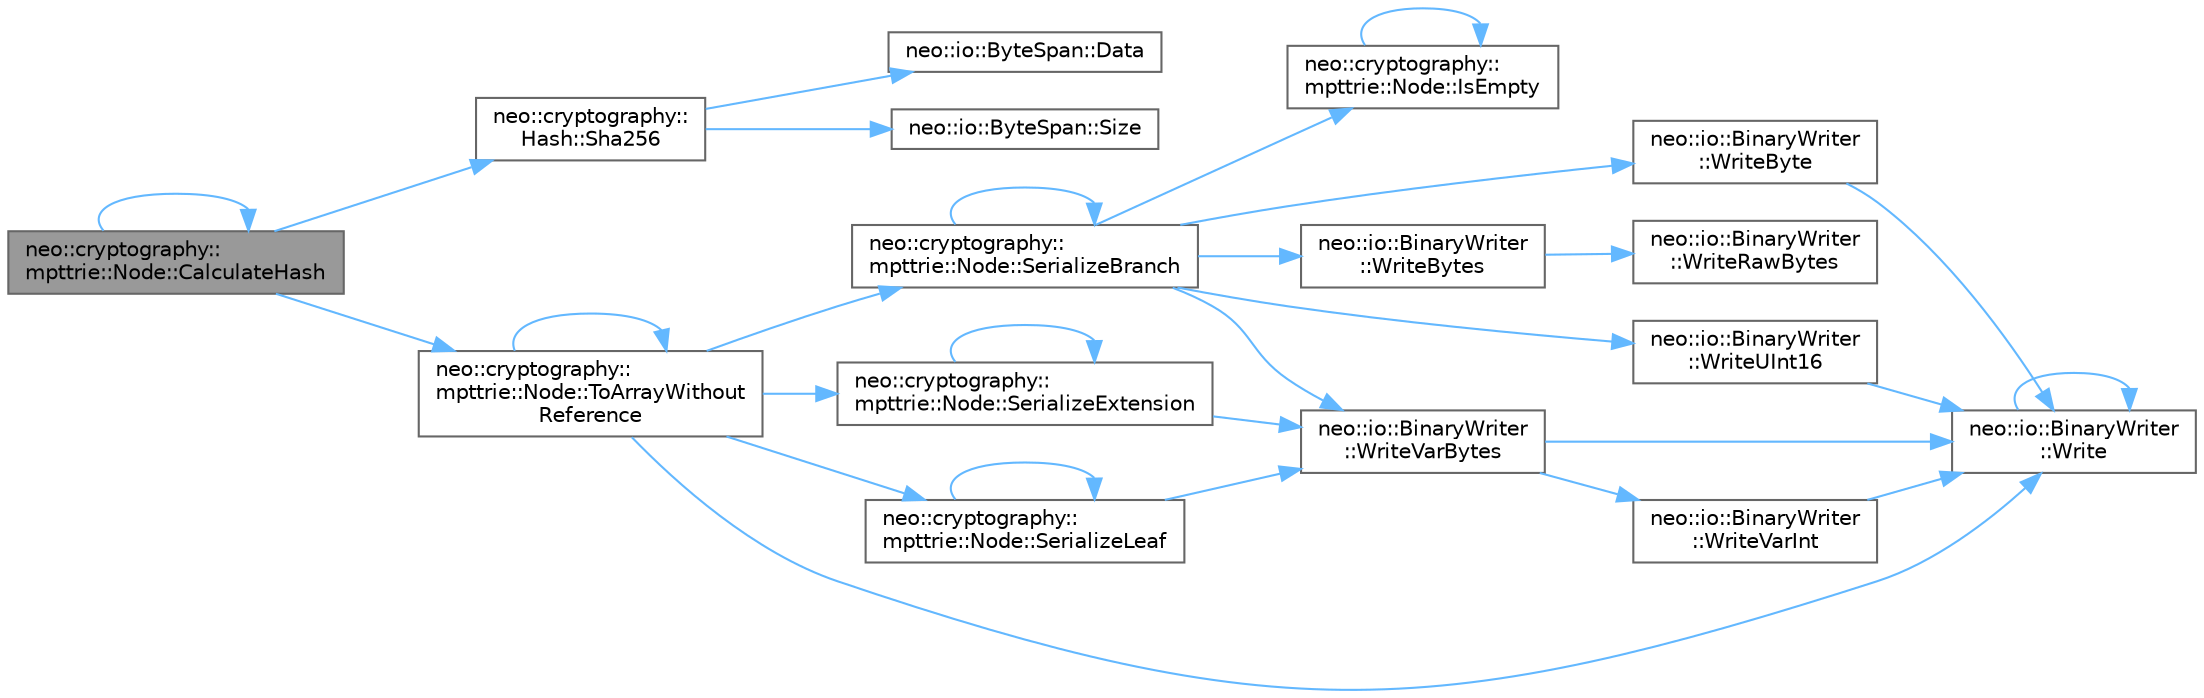 digraph "neo::cryptography::mpttrie::Node::CalculateHash"
{
 // LATEX_PDF_SIZE
  bgcolor="transparent";
  edge [fontname=Helvetica,fontsize=10,labelfontname=Helvetica,labelfontsize=10];
  node [fontname=Helvetica,fontsize=10,shape=box,height=0.2,width=0.4];
  rankdir="LR";
  Node1 [id="Node000001",label="neo::cryptography::\lmpttrie::Node::CalculateHash",height=0.2,width=0.4,color="gray40", fillcolor="grey60", style="filled", fontcolor="black",tooltip="Calculates the hash of this node."];
  Node1 -> Node1 [id="edge1_Node000001_Node000001",color="steelblue1",style="solid",tooltip=" "];
  Node1 -> Node2 [id="edge2_Node000001_Node000002",color="steelblue1",style="solid",tooltip=" "];
  Node2 [id="Node000002",label="neo::cryptography::\lHash::Sha256",height=0.2,width=0.4,color="grey40", fillcolor="white", style="filled",URL="$classneo_1_1cryptography_1_1_hash.html#a45b12e21ad2391d1919f3eb7b61f683a",tooltip="Computes SHA256 hash."];
  Node2 -> Node3 [id="edge3_Node000002_Node000003",color="steelblue1",style="solid",tooltip=" "];
  Node3 [id="Node000003",label="neo::io::ByteSpan::Data",height=0.2,width=0.4,color="grey40", fillcolor="white", style="filled",URL="$classneo_1_1io_1_1_byte_span.html#a0285a19eb5cd212ecd1079e0bc5e494c",tooltip="Gets a pointer to the data."];
  Node2 -> Node4 [id="edge4_Node000002_Node000004",color="steelblue1",style="solid",tooltip=" "];
  Node4 [id="Node000004",label="neo::io::ByteSpan::Size",height=0.2,width=0.4,color="grey40", fillcolor="white", style="filled",URL="$classneo_1_1io_1_1_byte_span.html#a4a869430800a37dcbeefac6f36468fcb",tooltip="Gets the size of the ByteSpan."];
  Node1 -> Node5 [id="edge5_Node000001_Node000005",color="steelblue1",style="solid",tooltip=" "];
  Node5 [id="Node000005",label="neo::cryptography::\lmpttrie::Node::ToArrayWithout\lReference",height=0.2,width=0.4,color="grey40", fillcolor="white", style="filled",URL="$classneo_1_1cryptography_1_1mpttrie_1_1_node.html#a288143f050acaed572b778ad3e173601",tooltip="Serializes the node to a byte array without reference count."];
  Node5 -> Node6 [id="edge6_Node000005_Node000006",color="steelblue1",style="solid",tooltip=" "];
  Node6 [id="Node000006",label="neo::cryptography::\lmpttrie::Node::SerializeBranch",height=0.2,width=0.4,color="grey40", fillcolor="white", style="filled",URL="$classneo_1_1cryptography_1_1mpttrie_1_1_node.html#a88b2e3a96aa7f1390ad2b4f92b258424",tooltip="Serializes branch node data."];
  Node6 -> Node7 [id="edge7_Node000006_Node000007",color="steelblue1",style="solid",tooltip=" "];
  Node7 [id="Node000007",label="neo::cryptography::\lmpttrie::Node::IsEmpty",height=0.2,width=0.4,color="grey40", fillcolor="white", style="filled",URL="$classneo_1_1cryptography_1_1mpttrie_1_1_node.html#aba9a659cb1bd05f9b1e268ddddc6d293",tooltip="Checks if this is an empty node."];
  Node7 -> Node7 [id="edge8_Node000007_Node000007",color="steelblue1",style="solid",tooltip=" "];
  Node6 -> Node6 [id="edge9_Node000006_Node000006",color="steelblue1",style="solid",tooltip=" "];
  Node6 -> Node8 [id="edge10_Node000006_Node000008",color="steelblue1",style="solid",tooltip=" "];
  Node8 [id="Node000008",label="neo::io::BinaryWriter\l::WriteByte",height=0.2,width=0.4,color="grey40", fillcolor="white", style="filled",URL="$classneo_1_1io_1_1_binary_writer.html#a5feea4151aba02bc0dc2fcf909f8aa5f",tooltip="Writes a byte to the stream (alias for Write(uint8_t))."];
  Node8 -> Node9 [id="edge11_Node000008_Node000009",color="steelblue1",style="solid",tooltip=" "];
  Node9 [id="Node000009",label="neo::io::BinaryWriter\l::Write",height=0.2,width=0.4,color="grey40", fillcolor="white", style="filled",URL="$classneo_1_1io_1_1_binary_writer.html#ac50767ade20a9099ba7e6b6ed684ef45",tooltip="Writes a boolean value to the stream."];
  Node9 -> Node9 [id="edge12_Node000009_Node000009",color="steelblue1",style="solid",tooltip=" "];
  Node6 -> Node10 [id="edge13_Node000006_Node000010",color="steelblue1",style="solid",tooltip=" "];
  Node10 [id="Node000010",label="neo::io::BinaryWriter\l::WriteBytes",height=0.2,width=0.4,color="grey40", fillcolor="white", style="filled",URL="$classneo_1_1io_1_1_binary_writer.html#ae3c1b07c69e845d462faa589bac759e3",tooltip="Writes raw bytes to the stream."];
  Node10 -> Node11 [id="edge14_Node000010_Node000011",color="steelblue1",style="solid",tooltip=" "];
  Node11 [id="Node000011",label="neo::io::BinaryWriter\l::WriteRawBytes",height=0.2,width=0.4,color="grey40", fillcolor="white", style="filled",URL="$classneo_1_1io_1_1_binary_writer.html#a4bc7c51a7a85bfff2189942cd831f840",tooltip="Helper method to write raw bytes to either stream or buffer."];
  Node6 -> Node12 [id="edge15_Node000006_Node000012",color="steelblue1",style="solid",tooltip=" "];
  Node12 [id="Node000012",label="neo::io::BinaryWriter\l::WriteUInt16",height=0.2,width=0.4,color="grey40", fillcolor="white", style="filled",URL="$classneo_1_1io_1_1_binary_writer.html#a735daf676067121925534593f7d4324c",tooltip="Writes a 16-bit unsigned integer to the stream (alias for Write(uint16_t))."];
  Node12 -> Node9 [id="edge16_Node000012_Node000009",color="steelblue1",style="solid",tooltip=" "];
  Node6 -> Node13 [id="edge17_Node000006_Node000013",color="steelblue1",style="solid",tooltip=" "];
  Node13 [id="Node000013",label="neo::io::BinaryWriter\l::WriteVarBytes",height=0.2,width=0.4,color="grey40", fillcolor="white", style="filled",URL="$classneo_1_1io_1_1_binary_writer.html#ace5e14a07bea5e53bc025433e531853d",tooltip="Writes a variable-length byte array to the stream."];
  Node13 -> Node9 [id="edge18_Node000013_Node000009",color="steelblue1",style="solid",tooltip=" "];
  Node13 -> Node14 [id="edge19_Node000013_Node000014",color="steelblue1",style="solid",tooltip=" "];
  Node14 [id="Node000014",label="neo::io::BinaryWriter\l::WriteVarInt",height=0.2,width=0.4,color="grey40", fillcolor="white", style="filled",URL="$classneo_1_1io_1_1_binary_writer.html#a39fc5781e0d7a018ac8a1d86fea0cd4e",tooltip="Writes a variable-length integer to the stream."];
  Node14 -> Node9 [id="edge20_Node000014_Node000009",color="steelblue1",style="solid",tooltip=" "];
  Node5 -> Node15 [id="edge21_Node000005_Node000015",color="steelblue1",style="solid",tooltip=" "];
  Node15 [id="Node000015",label="neo::cryptography::\lmpttrie::Node::SerializeExtension",height=0.2,width=0.4,color="grey40", fillcolor="white", style="filled",URL="$classneo_1_1cryptography_1_1mpttrie_1_1_node.html#ae17e5c831670db685158341a987c9bd8",tooltip="Serializes extension node data."];
  Node15 -> Node15 [id="edge22_Node000015_Node000015",color="steelblue1",style="solid",tooltip=" "];
  Node15 -> Node13 [id="edge23_Node000015_Node000013",color="steelblue1",style="solid",tooltip=" "];
  Node5 -> Node16 [id="edge24_Node000005_Node000016",color="steelblue1",style="solid",tooltip=" "];
  Node16 [id="Node000016",label="neo::cryptography::\lmpttrie::Node::SerializeLeaf",height=0.2,width=0.4,color="grey40", fillcolor="white", style="filled",URL="$classneo_1_1cryptography_1_1mpttrie_1_1_node.html#acd2200b9daa03fbc23569e43bacdec18",tooltip="Serializes leaf node data."];
  Node16 -> Node16 [id="edge25_Node000016_Node000016",color="steelblue1",style="solid",tooltip=" "];
  Node16 -> Node13 [id="edge26_Node000016_Node000013",color="steelblue1",style="solid",tooltip=" "];
  Node5 -> Node5 [id="edge27_Node000005_Node000005",color="steelblue1",style="solid",tooltip=" "];
  Node5 -> Node9 [id="edge28_Node000005_Node000009",color="steelblue1",style="solid",tooltip=" "];
}
